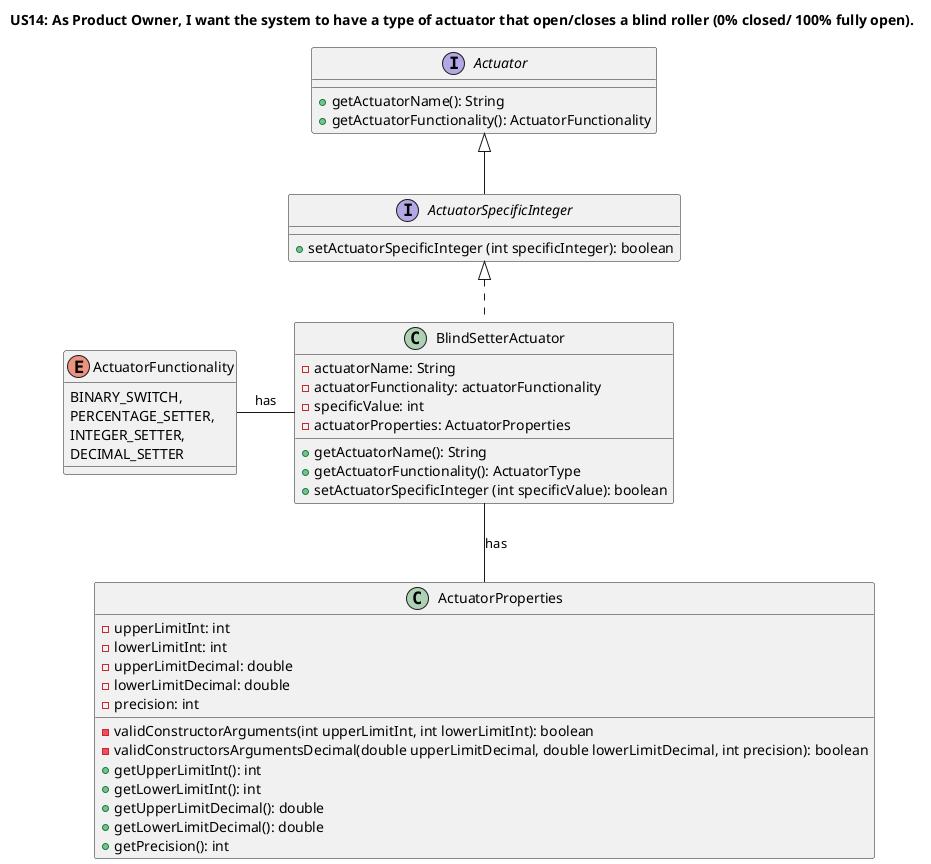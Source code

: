 @startuml
title US14: As Product Owner, I want the system to have a type of actuator that open/closes a blind roller (0% closed/ 100% fully open).
'https://plantuml.com/class-diagram

interface Actuator {
+getActuatorName(): String
+getActuatorFunctionality(): ActuatorFunctionality
}

interface ActuatorSpecificInteger extends Actuator{
+setActuatorSpecificInteger (int specificInteger): boolean
}

class BlindSetterActuator implements ActuatorSpecificInteger {
-actuatorName: String
-actuatorFunctionality: actuatorFunctionality
-specificValue: int
-actuatorProperties: ActuatorProperties
+getActuatorName(): String
+getActuatorFunctionality(): ActuatorType
+setActuatorSpecificInteger (int specificValue): boolean
}

enum ActuatorFunctionality {
  BINARY_SWITCH,
  PERCENTAGE_SETTER,
  INTEGER_SETTER,
  DECIMAL_SETTER
}

class ActuatorProperties{
-upperLimitInt: int
-lowerLimitInt: int
-upperLimitDecimal: double
-lowerLimitDecimal: double
-precision: int
-validConstructorArguments(int upperLimitInt, int lowerLimitInt): boolean
-validConstructorsArgumentsDecimal(double upperLimitDecimal, double lowerLimitDecimal, int precision): boolean
+getUpperLimitInt(): int
+getLowerLimitInt(): int
+getUpperLimitDecimal(): double
+getLowerLimitDecimal(): double
+getPrecision(): int
}

BlindSetterActuator -- ActuatorProperties: has
ActuatorFunctionality - BlindSetterActuator: has
@enduml